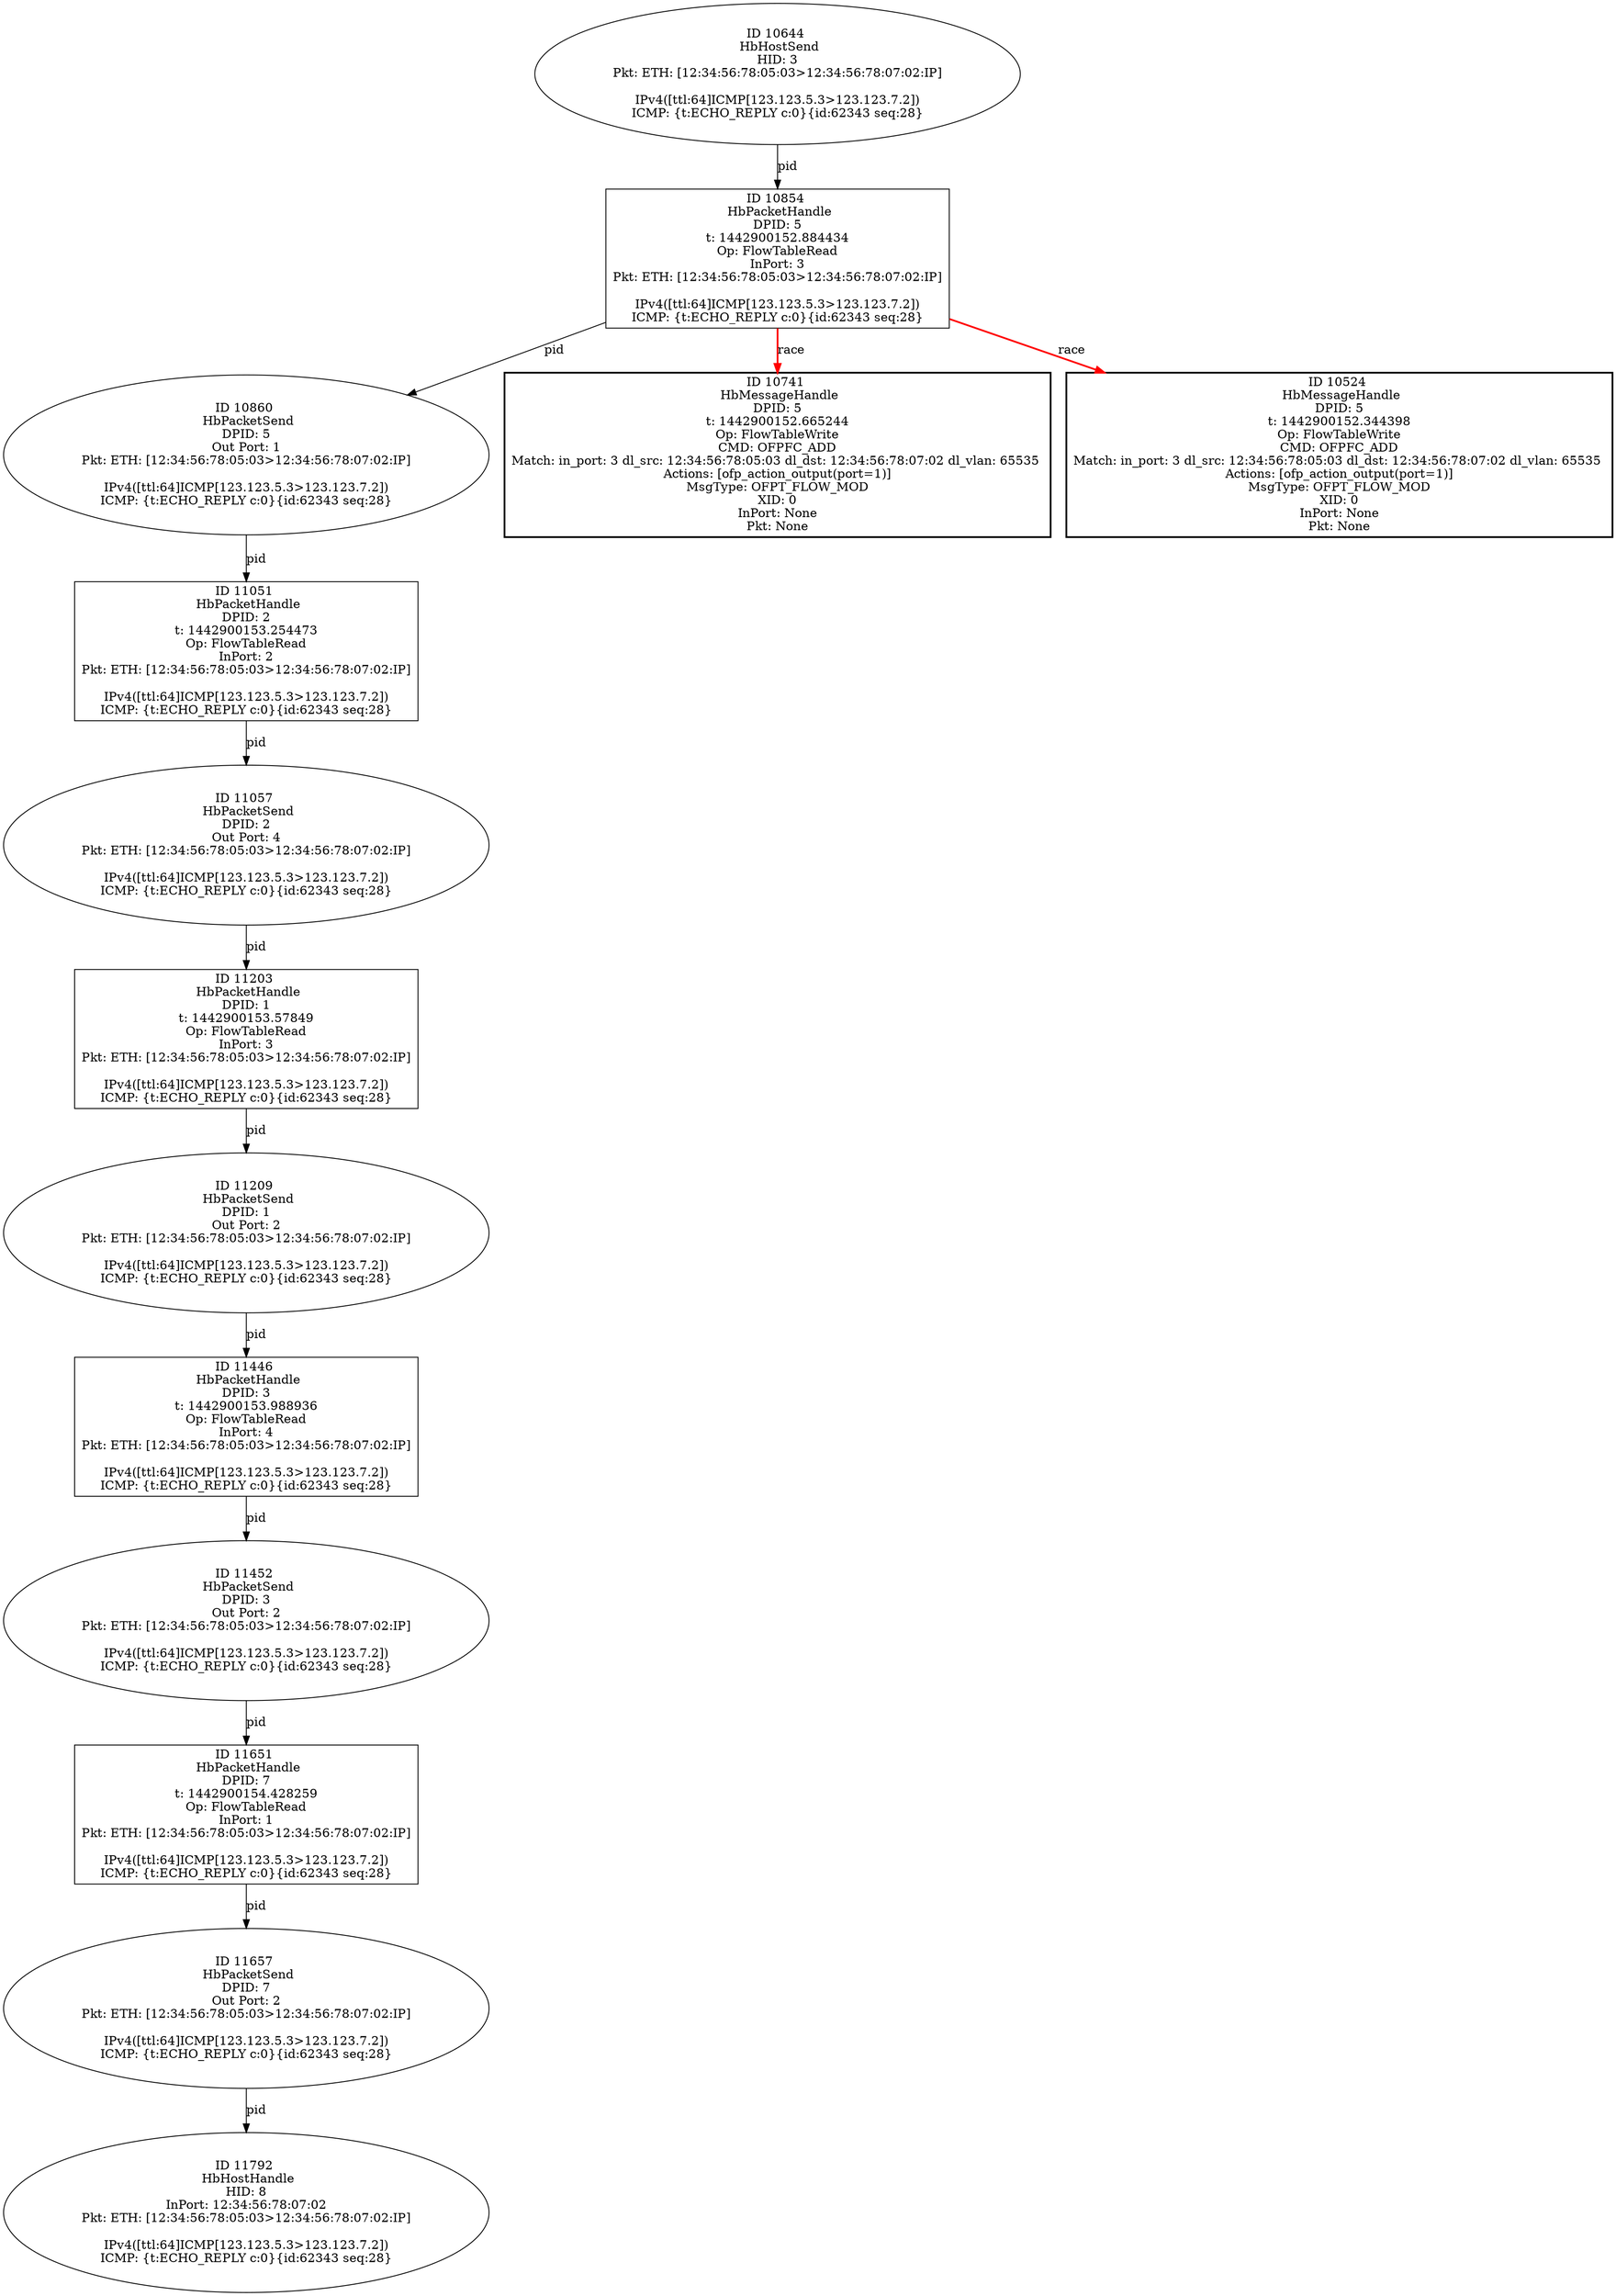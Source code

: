 strict digraph G {
11203 [shape=box, event=<hb_events.HbPacketHandle object at 0x10a2ba710>, label="ID 11203 
 HbPacketHandle
DPID: 1
t: 1442900153.57849
Op: FlowTableRead
InPort: 3
Pkt: ETH: [12:34:56:78:05:03>12:34:56:78:07:02:IP]

IPv4([ttl:64]ICMP[123.123.5.3>123.123.7.2])
ICMP: {t:ECHO_REPLY c:0}{id:62343 seq:28}"];
10854 [shape=box, event=<hb_events.HbPacketHandle object at 0x10a151510>, label="ID 10854 
 HbPacketHandle
DPID: 5
t: 1442900152.884434
Op: FlowTableRead
InPort: 3
Pkt: ETH: [12:34:56:78:05:03>12:34:56:78:07:02:IP]

IPv4([ttl:64]ICMP[123.123.5.3>123.123.7.2])
ICMP: {t:ECHO_REPLY c:0}{id:62343 seq:28}"];
11209 [shape=oval, event=<hb_events.HbPacketSend object at 0x10a2ae750>, label="ID 11209 
 HbPacketSend
DPID: 1
Out Port: 2
Pkt: ETH: [12:34:56:78:05:03>12:34:56:78:07:02:IP]

IPv4([ttl:64]ICMP[123.123.5.3>123.123.7.2])
ICMP: {t:ECHO_REPLY c:0}{id:62343 seq:28}"];
11051 [shape=box, event=<hb_events.HbPacketHandle object at 0x10a22d0d0>, label="ID 11051 
 HbPacketHandle
DPID: 2
t: 1442900153.254473
Op: FlowTableRead
InPort: 2
Pkt: ETH: [12:34:56:78:05:03>12:34:56:78:07:02:IP]

IPv4([ttl:64]ICMP[123.123.5.3>123.123.7.2])
ICMP: {t:ECHO_REPLY c:0}{id:62343 seq:28}"];
10860 [shape=oval, event=<hb_events.HbPacketSend object at 0x10a151950>, label="ID 10860 
 HbPacketSend
DPID: 5
Out Port: 1
Pkt: ETH: [12:34:56:78:05:03>12:34:56:78:07:02:IP]

IPv4([ttl:64]ICMP[123.123.5.3>123.123.7.2])
ICMP: {t:ECHO_REPLY c:0}{id:62343 seq:28}"];
11792 [shape=oval, event=<hb_events.HbHostHandle object at 0x10a5e7450>, label="ID 11792 
 HbHostHandle
HID: 8
InPort: 12:34:56:78:07:02
Pkt: ETH: [12:34:56:78:05:03>12:34:56:78:07:02:IP]

IPv4([ttl:64]ICMP[123.123.5.3>123.123.7.2])
ICMP: {t:ECHO_REPLY c:0}{id:62343 seq:28}"];
11057 [shape=oval, event=<hb_events.HbPacketSend object at 0x10a22d1d0>, label="ID 11057 
 HbPacketSend
DPID: 2
Out Port: 4
Pkt: ETH: [12:34:56:78:05:03>12:34:56:78:07:02:IP]

IPv4([ttl:64]ICMP[123.123.5.3>123.123.7.2])
ICMP: {t:ECHO_REPLY c:0}{id:62343 seq:28}"];
11651 [shape=box, event=<hb_events.HbPacketHandle object at 0x10a52ff90>, label="ID 11651 
 HbPacketHandle
DPID: 7
t: 1442900154.428259
Op: FlowTableRead
InPort: 1
Pkt: ETH: [12:34:56:78:05:03>12:34:56:78:07:02:IP]

IPv4([ttl:64]ICMP[123.123.5.3>123.123.7.2])
ICMP: {t:ECHO_REPLY c:0}{id:62343 seq:28}"];
10644 [shape=oval, event=<hb_events.HbHostSend object at 0x10a063e90>, label="ID 10644 
 HbHostSend
HID: 3
Pkt: ETH: [12:34:56:78:05:03>12:34:56:78:07:02:IP]

IPv4([ttl:64]ICMP[123.123.5.3>123.123.7.2])
ICMP: {t:ECHO_REPLY c:0}{id:62343 seq:28}"];
10741 [shape=box, style=bold, event=<hb_events.HbMessageHandle object at 0x10a0e8850>, label="ID 10741 
 HbMessageHandle
DPID: 5
t: 1442900152.665244
Op: FlowTableWrite
CMD: OFPFC_ADD
Match: in_port: 3 dl_src: 12:34:56:78:05:03 dl_dst: 12:34:56:78:07:02 dl_vlan: 65535 
Actions: [ofp_action_output(port=1)]
MsgType: OFPT_FLOW_MOD
XID: 0
InPort: None
Pkt: None"];
11446 [shape=box, event=<hb_events.HbPacketHandle object at 0x10a3fd290>, label="ID 11446 
 HbPacketHandle
DPID: 3
t: 1442900153.988936
Op: FlowTableRead
InPort: 4
Pkt: ETH: [12:34:56:78:05:03>12:34:56:78:07:02:IP]

IPv4([ttl:64]ICMP[123.123.5.3>123.123.7.2])
ICMP: {t:ECHO_REPLY c:0}{id:62343 seq:28}"];
11657 [shape=oval, event=<hb_events.HbPacketSend object at 0x10a519310>, label="ID 11657 
 HbPacketSend
DPID: 7
Out Port: 2
Pkt: ETH: [12:34:56:78:05:03>12:34:56:78:07:02:IP]

IPv4([ttl:64]ICMP[123.123.5.3>123.123.7.2])
ICMP: {t:ECHO_REPLY c:0}{id:62343 seq:28}"];
10524 [shape=box, style=bold, event=<hb_events.HbMessageHandle object at 0x10a028310>, label="ID 10524 
 HbMessageHandle
DPID: 5
t: 1442900152.344398
Op: FlowTableWrite
CMD: OFPFC_ADD
Match: in_port: 3 dl_src: 12:34:56:78:05:03 dl_dst: 12:34:56:78:07:02 dl_vlan: 65535 
Actions: [ofp_action_output(port=1)]
MsgType: OFPT_FLOW_MOD
XID: 0
InPort: None
Pkt: None"];
11452 [shape=oval, event=<hb_events.HbPacketSend object at 0x10a40afd0>, label="ID 11452 
 HbPacketSend
DPID: 3
Out Port: 2
Pkt: ETH: [12:34:56:78:05:03>12:34:56:78:07:02:IP]

IPv4([ttl:64]ICMP[123.123.5.3>123.123.7.2])
ICMP: {t:ECHO_REPLY c:0}{id:62343 seq:28}"];
11203 -> 11209  [rel=pid, label=pid];
10854 -> 10524  [harmful=True, color=red, style=bold, rel=race, label=race];
10854 -> 10860  [rel=pid, label=pid];
10854 -> 10741  [harmful=True, color=red, style=bold, rel=race, label=race];
11209 -> 11446  [rel=pid, label=pid];
11051 -> 11057  [rel=pid, label=pid];
10860 -> 11051  [rel=pid, label=pid];
11057 -> 11203  [rel=pid, label=pid];
11651 -> 11657  [rel=pid, label=pid];
10644 -> 10854  [rel=pid, label=pid];
11446 -> 11452  [rel=pid, label=pid];
11657 -> 11792  [rel=pid, label=pid];
11452 -> 11651  [rel=pid, label=pid];
}
